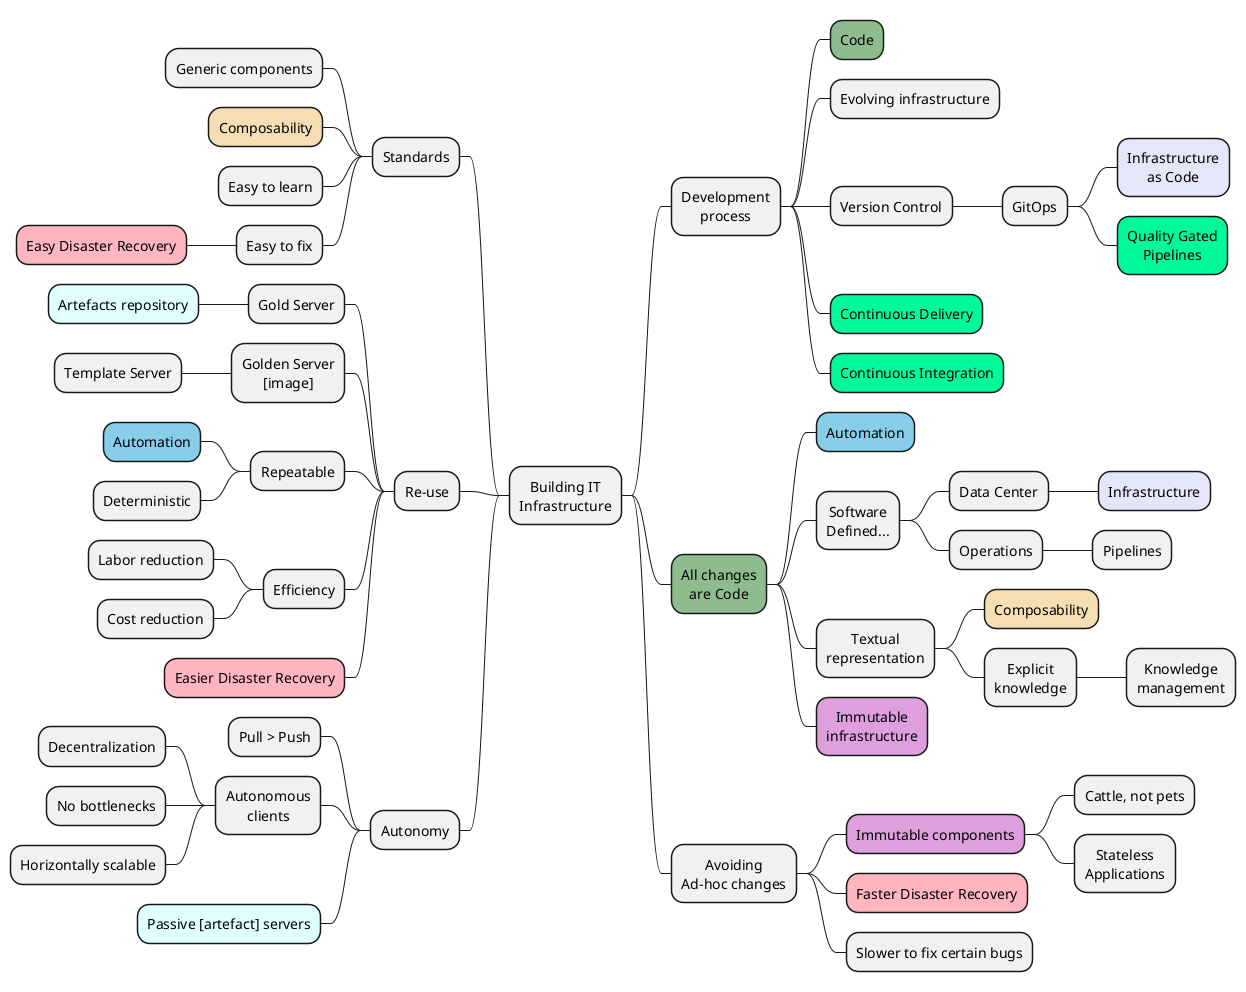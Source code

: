 @startmindmap

skinparam defaultTextAlignment center

* Building IT\nInfrastructure

** Development\nprocess
***[#DarkSeaGreen] Code
*** Evolving infrastructure
*** Version Control
**** GitOps
*****[#Lavender] Infrastructure\nas Code
*****[#MediumSpringGreen] Quality Gated\nPipelines
***[#MediumSpringGreen] Continuous Delivery
***[#MediumSpringGreen] Continuous Integration


**[#DarkSeaGreen] All changes\nare Code
***[#SkyBlue] Automation
*** Software\nDefined...
**** Data Center
*****[#Lavender] Infrastructure
**** Operations
***** Pipelines

*** Textual\nrepresentation
****[#Wheat] Composability
**** Explicit\nknowledge
***** Knowledge\nmanagement

***[#Plum] Immutable\ninfrastructure

** Avoiding\nAd-hoc changes
***[#Plum] Immutable components
**** Cattle, not pets
**** Stateless\nApplications
***[#LightPink] Faster Disaster Recovery
*** Slower to fix certain bugs

-- Standards
--- Generic components
---[#Wheat] Composability
--- Easy to learn
--- Easy to fix
----[#LightPink] Easy Disaster Recovery

-- Re-use
--- Gold Server
----[#LightCyan] Artefacts repository
--- Golden Server\n[image]
---- Template Server
--- Repeatable
----[#SkyBlue] Automation
---- Deterministic
--- Efficiency
---- Labor reduction
---- Cost reduction
---[#LightPink] Easier Disaster Recovery


-- Autonomy
--- Pull > Push
--- Autonomous\nclients
---- Decentralization
---- No bottlenecks
---- Horizontally scalable
---[#LightCyan] Passive [artefact] servers


@endmindmap
